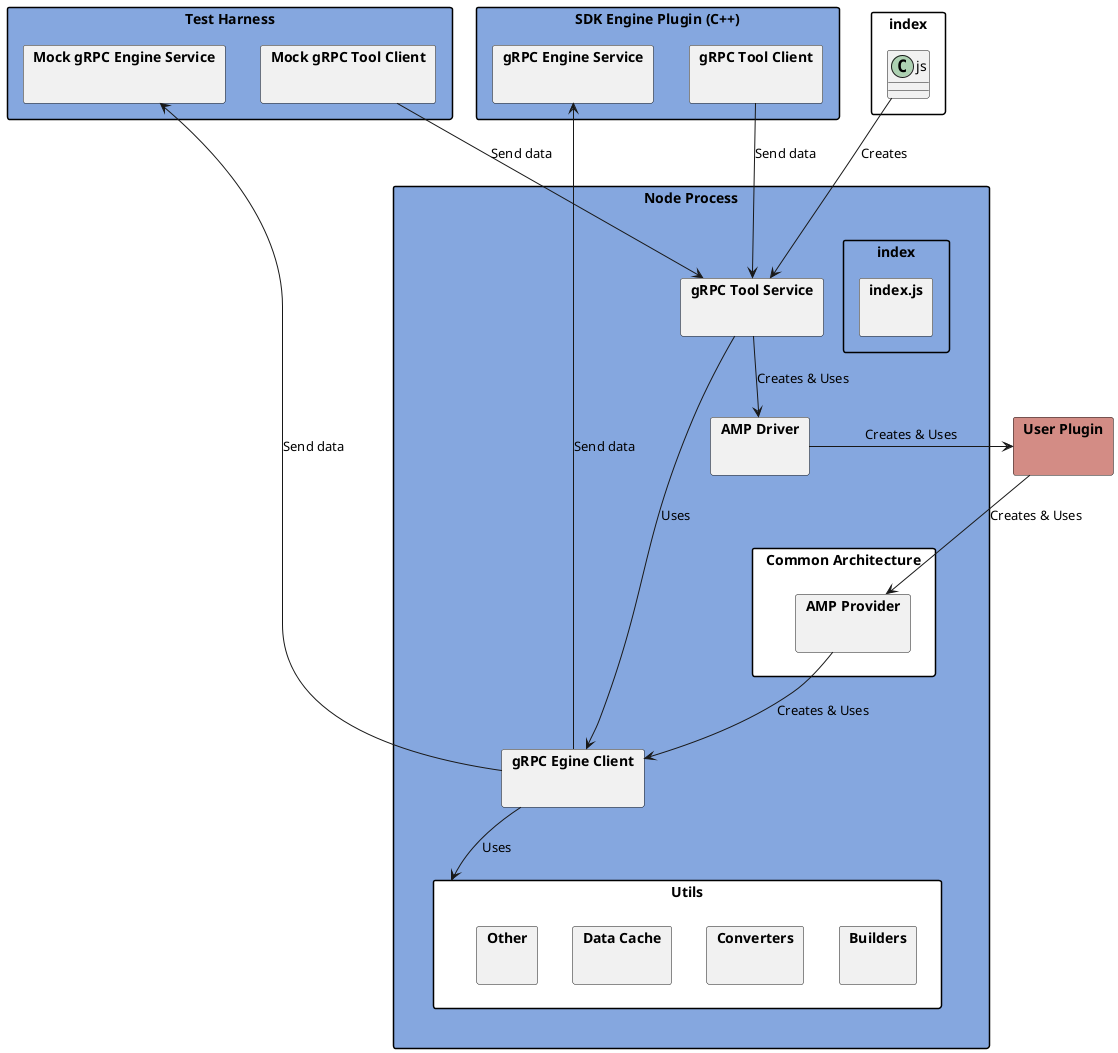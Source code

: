 @startuml Node SDK
' definitions
together {
  package "SDK Engine Plugin (C++)" #85A7DF {
    package "gRPC Engine Service" {}
    package "gRPC Tool Client" {}
  }

  package "Test Harness" #85A7DF {
    package "Mock gRPC Engine Service" {}
    package "Mock gRPC Tool Client" {}
  }
}

package "Node Process" #85A7DF {
  package "index.js" {}
  package "gRPC Tool Service" {}
  package "gRPC Egine Client" {}
  package "AMP Driver" {}
  package "Common Architecture" #FFF {
    package "AMP Provider" {}
  }
  package "Utils" #FFF {
    package "Builders" {}
    package "Converters" {}
    package "Data Cache" {}
    package "Other" {}
  }
}
package "User Plugin"  #D38C85 {}

' connections
"gRPC Tool Client" --> "gRPC Tool Service" : Send data
"gRPC Engine Service" <-- "gRPC Egine Client" : Send data
"Mock gRPC Tool Client" --> "gRPC Tool Service" : Send data
"Mock gRPC Engine Service" <-- "gRPC Egine Client" : Send data
"index.js" --> "gRPC Tool Service" : Creates
"gRPC Tool Service" --> "gRPC Egine Client" : Uses
"gRPC Egine Client" --> "Utils" : Uses
"gRPC Tool Service" --> "AMP Driver" : Creates & Uses
"AMP Driver" --> "User Plugin" : Creates & Uses
"User Plugin" --> "AMP Provider" : Creates & Uses
"AMP Provider" --> "gRPC Egine Client" : Creates & Uses

' layout
"Node Process" -[hidden]right-> "User Plugin"
"AMP Driver" -[hidden]down-> "Common Architecture"
"gRPC Tool Client" -[hidden]right-> "index.js"

' style
skinparam packageStyle rectangle
@enduml
